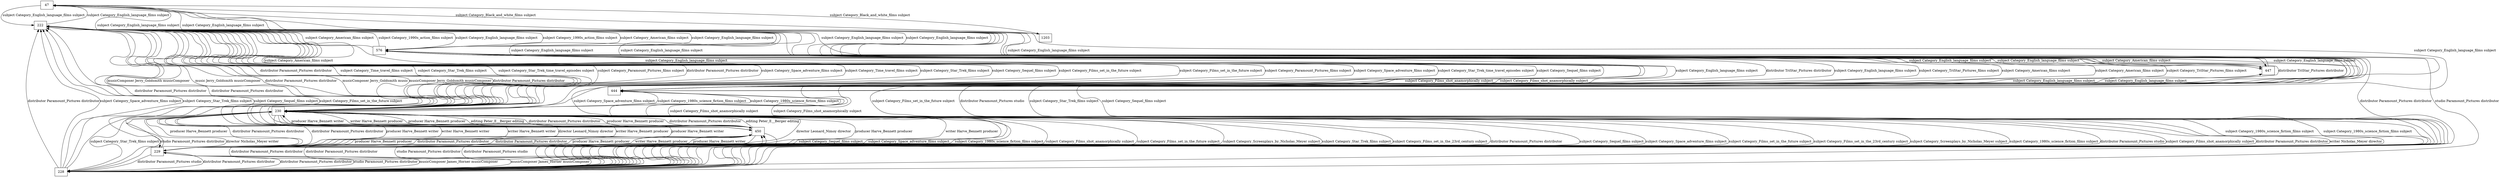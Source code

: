 digraph dbpedia {
"47" [shape=box];
"222" [shape=box];
"228" [shape=box];
"229" [shape=box];
"230" [shape=box];
"444" [shape=box];
"447" [shape=box];
"450" [shape=box];
"576" [shape=box];
"1203" [shape=box];

"222" -> "576" [weight=0.48999999999999994;label="subject Category_1990s_action_films subject"];
"229" -> "230" [weight=0.04000000000000001;label="writer Harve_Bennett producer"];
"222" -> "450" [weight=0.09;label="musicComposer Jerry_Goldsmith musicComposer"];
"228" -> "230" [weight=0.020000000000000004;label="studio Paramount_Pictures distributor"];
"576" -> "447" [weight=0.48999999999999994;label="subject Category_English_language_films subject"];
"222" -> "576" [weight=0.48999999999999994;label="subject Category_American_films subject"];
"450" -> "230" [weight=0.010000000000000002;label="producer Harve_Bennett producer"];
"229" -> "230" [weight=0.010000000000000002;label="producer Harve_Bennett producer"];
"230" -> "229" [weight=0.16000000000000003;label="writer Harve_Bennett writer"];
"230" -> "222" [weight=0.48999999999999994;label="subject Category_Star_Trek_time_travel_episodes subject"];
"228" -> "222" [weight=0.020000000000000004;label="studio Paramount_Pictures distributor"];
"230" -> "222" [weight=0.48999999999999994;label="subject Category_Paramount_Pictures_films subject"];
"576" -> "47" [weight=0.48999999999999994;label="subject Category_English_language_films subject"];
"444" -> "576" [weight=0.04000000000000001;label="distributor TriStar_Pictures distributor"];
"229" -> "230" [weight=0.04000000000000001;label="distributor Paramount_Pictures distributor"];
"450" -> "222" [weight=0.09;label="musicComposer Jerry_Goldsmith music"];
"230" -> "222" [weight=0.04000000000000001;label="distributor Paramount_Pictures distributor"];
"229" -> "450" [weight=0.04000000000000001;label="distributor Paramount_Pictures distributor"];
"576" -> "222" [weight=0.48999999999999994;label="subject Category_American_films subject"];
"222" -> "450" [weight=0.09;label="music Jerry_Goldsmith musicComposer"];
"444" -> "576" [weight=0.48999999999999994;label="subject Category_English_language_films subject"];
"450" -> "230" [weight=0.04000000000000001;label="distributor Paramount_Pictures distributor"];
"228" -> "222" [weight=0.04000000000000001;label="distributor Paramount_Pictures distributor"];
"228" -> "222" [weight=0.48999999999999994;label="subject Category_Space_adventure_films subject"];
"222" -> "47" [weight=0.48999999999999994;label="subject Category_English_language_films subject"];
"230" -> "228" [weight=0.48999999999999994;label="subject Category_Sequel_films subject"];
"444" -> "47" [weight=0.48999999999999994;label="subject Category_English_language_films subject"];
"228" -> "230" [weight=0.32000000000000006;label="director Nicholas_Meyer writer"];
"222" -> "576" [weight=0.48999999999999994;label="subject Category_English_language_films subject"];
"47" -> "222" [weight=0.48999999999999994;label="subject Category_English_language_films subject"];
"47" -> "576" [weight=0.48999999999999994;label="subject Category_English_language_films subject"];
"576" -> "444" [weight=0.48999999999999994;label="subject Category_American_films subject"];
"444" -> "228" [weight=0.48999999999999994;label="subject Category_1980s_science_fiction_films subject"];
"228" -> "229" [weight=0.04000000000000001;label="distributor Paramount_Pictures distributor"];
"450" -> "222" [weight=0.09;label="musicComposer Jerry_Goldsmith musicComposer"];
"447" -> "222" [weight=0.48999999999999994;label="subject Category_English_language_films subject"];
"576" -> "444" [weight=0.48999999999999994;label="subject Category_TriStar_Pictures_films subject"];
"222" -> "447" [weight=0.48999999999999994;label="subject Category_English_language_films subject"];
"222" -> "444" [weight=0.48999999999999994;label="subject Category_English_language_films subject"];
"230" -> "222" [weight=0.48999999999999994;label="subject Category_Space_adventure_films subject"];
"228" -> "230" [weight=0.48999999999999994;label="subject Category_Sequel_films subject"];
"230" -> "228" [weight=0.48999999999999994;label="subject Category_Space_adventure_films subject"];
"47" -> "1203" [weight=0.48999999999999994;label="subject Category_Black_and_white_films subject"];
"222" -> "450" [weight=0.04000000000000001;label="distributor Paramount_Pictures distributor"];
"230" -> "222" [weight=0.48999999999999994;label="subject Category_Time_travel_films subject"];
"450" -> "229" [weight=0.04000000000000001;label="distributor Paramount_Pictures distributor"];
"222" -> "228" [weight=0.48999999999999994;label="subject Category_Space_adventure_films subject"];
"229" -> "228" [weight=0.04000000000000001;label="distributor Paramount_Pictures distributor"];
"222" -> "230" [weight=0.48999999999999994;label="subject Category_Films_set_in_the_future subject"];
"230" -> "228" [weight=0.48999999999999994;label="subject Category_Films_set_in_the_future subject"];
"222" -> "230" [weight=0.48999999999999994;label="subject Category_Paramount_Pictures_films subject"];
"576" -> "228" [weight=0.48999999999999994;label="subject Category_Films_shot_anamorphically subject"];
"222" -> "444" [weight=0.48999999999999994;label="subject Category_American_films subject"];
"1203" -> "47" [weight=0.48999999999999994;label="subject Category_Black_and_white_films subject"];
"229" -> "450" [weight=0.010000000000000002;label="producer Harve_Bennett producer"];
"229" -> "228" [weight=0.09;label="musicComposer James_Horner musicComposer"];
"228" -> "230" [weight=0.48999999999999994;label="subject Category_Space_adventure_films subject"];
"230" -> "228" [weight=0.48999999999999994;label="subject Category_Films_set_in_the_23rd_century subject"];
"576" -> "222" [weight=0.48999999999999994;label="subject Category_1990s_action_films subject"];
"447" -> "576" [weight=0.48999999999999994;label="subject Category_English_language_films subject"];
"222" -> "228" [weight=0.48999999999999994;label="subject Category_Films_set_in_the_future subject"];
"229" -> "450" [weight=0.04000000000000001;label="writer Harve_Bennett producer"];
"230" -> "229" [weight=0.6400000000000001;label="director Leonard_Nimoy director"];
"576" -> "444" [weight=0.48999999999999994;label="subject Category_English_language_films subject"];
"222" -> "230" [weight=0.48999999999999994;label="subject Category_Space_adventure_films subject"];
"230" -> "450" [weight=0.04000000000000001;label="writer Harve_Bennett producer"];
"228" -> "230" [weight=0.48999999999999994;label="subject Category_1980s_science_fiction_films subject"];
"228" -> "230" [weight=0.48999999999999994;label="subject Category_Films_shot_anamorphically subject"];
"222" -> "229" [weight=0.04000000000000001;label="distributor Paramount_Pictures distributor"];
"576" -> "222" [weight=0.48999999999999994;label="subject Category_English_language_films subject"];
"228" -> "576" [weight=0.48999999999999994;label="subject Category_Films_shot_anamorphically subject"];
"447" -> "47" [weight=0.48999999999999994;label="subject Category_English_language_films subject"];
"228" -> "444" [weight=0.48999999999999994;label="subject Category_1980s_science_fiction_films subject"];
"450" -> "230" [weight=0.16000000000000003;label="editing Peter_E__Berger editing"];
"228" -> "222" [weight=0.48999999999999994;label="subject Category_Star_Trek_films subject"];
"450" -> "222" [weight=0.04000000000000001;label="distributor Paramount_Pictures distributor"];
"228" -> "230" [weight=0.48999999999999994;label="subject Category_Films_set_in_the_future subject"];
"222" -> "230" [weight=0.48999999999999994;label="subject Category_Star_Trek_time_travel_episodes subject"];
"450" -> "230" [weight=0.04000000000000001;label="producer Harve_Bennett writer"];
"228" -> "450" [weight=0.04000000000000001;label="distributor Paramount_Pictures distributor"];
"450" -> "229" [weight=0.04000000000000001;label="producer Harve_Bennett writer"];
"444" -> "222" [weight=0.48999999999999994;label="subject Category_American_films subject"];
"230" -> "229" [weight=0.04000000000000001;label="writer Harve_Bennett producer"];
"230" -> "576" [weight=0.48999999999999994;label="subject Category_Films_shot_anamorphically subject"];
"228" -> "230" [weight=0.48999999999999994;label="subject Category_Screenplays_by_Nicholas_Meyer subject"];
"222" -> "230" [weight=0.48999999999999994;label="subject Category_Sequel_films subject"];
"450" -> "229" [weight=0.010000000000000002;label="producer Harve_Bennett producer"];
"444" -> "222" [weight=0.48999999999999994;label="subject Category_English_language_films subject"];
"230" -> "222" [weight=0.48999999999999994;label="subject Category_Star_Trek_films subject"];
"222" -> "230" [weight=0.04000000000000001;label="distributor Paramount_Pictures distributor"];
"230" -> "229" [weight=0.04000000000000001;label="producer Harve_Bennett writer"];
"444" -> "230" [weight=0.48999999999999994;label="subject Category_1980s_science_fiction_films subject"];
"230" -> "450" [weight=0.010000000000000002;label="producer Harve_Bennett producer"];
"222" -> "228" [weight=0.020000000000000004;label="distributor Paramount_Pictures studio"];
"222" -> "228" [weight=0.48999999999999994;label="subject Category_Star_Trek_films subject"];
"230" -> "444" [weight=0.48999999999999994;label="subject Category_1980s_science_fiction_films subject"];
"447" -> "444" [weight=0.48999999999999994;label="subject Category_English_language_films subject"];
"229" -> "228" [weight=0.020000000000000004;label="distributor Paramount_Pictures studio"];
"230" -> "228" [weight=0.48999999999999994;label="subject Category_Screenplays_by_Nicholas_Meyer subject"];
"228" -> "222" [weight=0.48999999999999994;label="subject Category_Sequel_films subject"];
"222" -> "228" [weight=0.48999999999999994;label="subject Category_Sequel_films subject"];
"229" -> "230" [weight=0.04000000000000001;label="producer Harve_Bennett writer"];
"222" -> "228" [weight=0.04000000000000001;label="distributor Paramount_Pictures distributor"];
"444" -> "447" [weight=0.48999999999999994;label="subject Category_English_language_films subject"];
"228" -> "229" [weight=0.020000000000000004;label="studio Paramount_Pictures distributor"];
"230" -> "228" [weight=0.48999999999999994;label="subject Category_1980s_science_fiction_films subject"];
"228" -> "230" [weight=0.48999999999999994;label="subject Category_Star_Trek_films subject"];
"228" -> "222" [weight=0.48999999999999994;label="subject Category_Films_set_in_the_future subject"];
"444" -> "576" [weight=0.48999999999999994;label="subject Category_TriStar_Pictures_films subject"];
"222" -> "230" [weight=0.48999999999999994;label="subject Category_Time_travel_films subject"];
"230" -> "228" [weight=0.020000000000000004;label="distributor Paramount_Pictures studio"];
"450" -> "228" [weight=0.020000000000000004;label="distributor Paramount_Pictures studio"];
"229" -> "230" [weight=0.16000000000000003;label="writer Harve_Bennett writer"];
"228" -> "450" [weight=0.020000000000000004;label="studio Paramount_Pictures distributor"];
"230" -> "228" [weight=0.48999999999999994;label="subject Category_Star_Trek_films subject"];
"230" -> "228" [weight=0.48999999999999994;label="subject Category_Films_shot_anamorphically subject"];
"576" -> "444" [weight=0.04000000000000001;label="distributor TriStar_Pictures distributor"];
"230" -> "450" [weight=0.16000000000000003;label="editing Peter_E__Berger editing"];
"47" -> "447" [weight=0.48999999999999994;label="subject Category_English_language_films subject"];
"230" -> "222" [weight=0.48999999999999994;label="subject Category_Sequel_films subject"];
"230" -> "228" [weight=0.04000000000000001;label="distributor Paramount_Pictures distributor"];
"576" -> "230" [weight=0.48999999999999994;label="subject Category_Films_shot_anamorphically subject"];
"230" -> "228" [weight=0.32000000000000006;label="writer Nicholas_Meyer director"];
"229" -> "230" [weight=0.6400000000000001;label="director Leonard_Nimoy director"];
"228" -> "229" [weight=0.09;label="musicComposer James_Horner musicComposer"];
"230" -> "450" [weight=0.04000000000000001;label="distributor Paramount_Pictures distributor"];
"228" -> "230" [weight=0.48999999999999994;label="subject Category_Films_set_in_the_23rd_century subject"];
"230" -> "222" [weight=0.48999999999999994;label="subject Category_Films_set_in_the_future subject"];
"230" -> "229" [weight=0.010000000000000002;label="producer Harve_Bennett producer"];
"228" -> "230" [weight=0.04000000000000001;label="distributor Paramount_Pictures distributor"];
"229" -> "222" [weight=0.04000000000000001;label="distributor Paramount_Pictures distributor"];
"444" -> "576" [weight=0.48999999999999994;label="subject Category_American_films subject"];
"47" -> "444" [weight=0.48999999999999994;label="subject Category_English_language_films subject"];
"450" -> "228" [weight=0.04000000000000001;label="distributor Paramount_Pictures distributor"];
"230" -> "229" [weight=0.04000000000000001;label="distributor Paramount_Pictures distributor"];
"222" -> "230" [weight=0.48999999999999994;label="subject Category_Star_Trek_films subject"];
}
